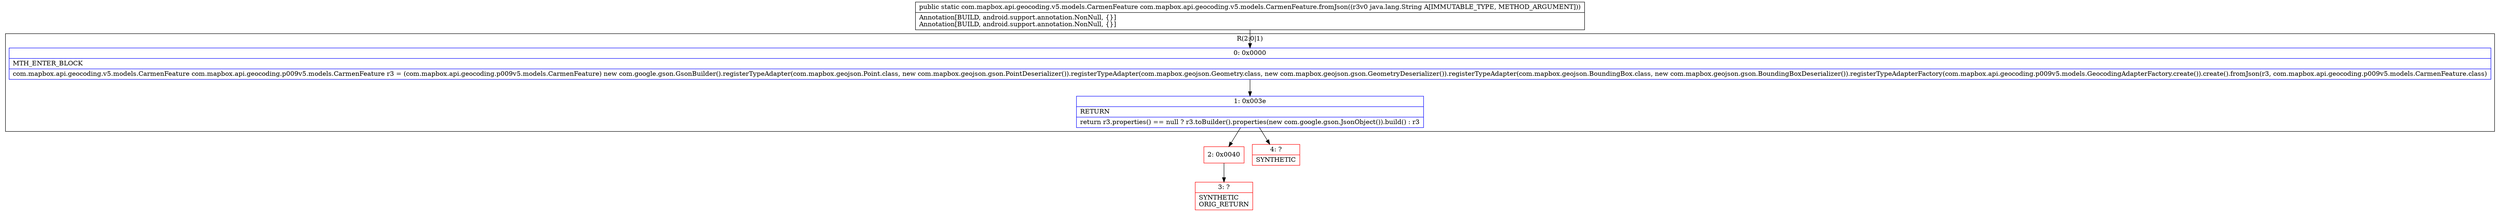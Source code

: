 digraph "CFG forcom.mapbox.api.geocoding.v5.models.CarmenFeature.fromJson(Ljava\/lang\/String;)Lcom\/mapbox\/api\/geocoding\/v5\/models\/CarmenFeature;" {
subgraph cluster_Region_1104999350 {
label = "R(2:0|1)";
node [shape=record,color=blue];
Node_0 [shape=record,label="{0\:\ 0x0000|MTH_ENTER_BLOCK\l|com.mapbox.api.geocoding.v5.models.CarmenFeature com.mapbox.api.geocoding.p009v5.models.CarmenFeature r3 = (com.mapbox.api.geocoding.p009v5.models.CarmenFeature) new com.google.gson.GsonBuilder().registerTypeAdapter(com.mapbox.geojson.Point.class, new com.mapbox.geojson.gson.PointDeserializer()).registerTypeAdapter(com.mapbox.geojson.Geometry.class, new com.mapbox.geojson.gson.GeometryDeserializer()).registerTypeAdapter(com.mapbox.geojson.BoundingBox.class, new com.mapbox.geojson.gson.BoundingBoxDeserializer()).registerTypeAdapterFactory(com.mapbox.api.geocoding.p009v5.models.GeocodingAdapterFactory.create()).create().fromJson(r3, com.mapbox.api.geocoding.p009v5.models.CarmenFeature.class)\l}"];
Node_1 [shape=record,label="{1\:\ 0x003e|RETURN\l|return r3.properties() == null ? r3.toBuilder().properties(new com.google.gson.JsonObject()).build() : r3\l}"];
}
Node_2 [shape=record,color=red,label="{2\:\ 0x0040}"];
Node_3 [shape=record,color=red,label="{3\:\ ?|SYNTHETIC\lORIG_RETURN\l}"];
Node_4 [shape=record,color=red,label="{4\:\ ?|SYNTHETIC\l}"];
MethodNode[shape=record,label="{public static com.mapbox.api.geocoding.v5.models.CarmenFeature com.mapbox.api.geocoding.v5.models.CarmenFeature.fromJson((r3v0 java.lang.String A[IMMUTABLE_TYPE, METHOD_ARGUMENT]))  | Annotation[BUILD, android.support.annotation.NonNull, \{\}]\lAnnotation[BUILD, android.support.annotation.NonNull, \{\}]\l}"];
MethodNode -> Node_0;
Node_0 -> Node_1;
Node_1 -> Node_2;
Node_1 -> Node_4;
Node_2 -> Node_3;
}

